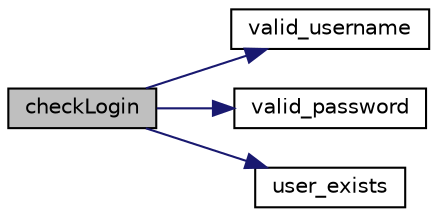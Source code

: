 digraph "checkLogin"
{
  edge [fontname="Helvetica",fontsize="10",labelfontname="Helvetica",labelfontsize="10"];
  node [fontname="Helvetica",fontsize="10",shape=record];
  rankdir="LR";
  Node0 [label="checkLogin",height=0.2,width=0.4,color="black", fillcolor="grey75", style="filled", fontcolor="black"];
  Node0 -> Node1 [color="midnightblue",fontsize="10",style="solid",fontname="Helvetica"];
  Node1 [label="valid_username",height=0.2,width=0.4,color="black", fillcolor="white", style="filled",URL="$validation_8functions_8inc_8php.html#adbefc0e701b0003953545b3fc3202417"];
  Node0 -> Node2 [color="midnightblue",fontsize="10",style="solid",fontname="Helvetica"];
  Node2 [label="valid_password",height=0.2,width=0.4,color="black", fillcolor="white", style="filled",URL="$validation_8functions_8inc_8php.html#aa0f481fa4f084968dd99b3defeb6924b"];
  Node0 -> Node3 [color="midnightblue",fontsize="10",style="solid",fontname="Helvetica"];
  Node3 [label="user_exists",height=0.2,width=0.4,color="black", fillcolor="white", style="filled",URL="$user_8functions_8inc_8php.html#a9ae9cc2685b235f6ecc9fd31d3cff348"];
}
